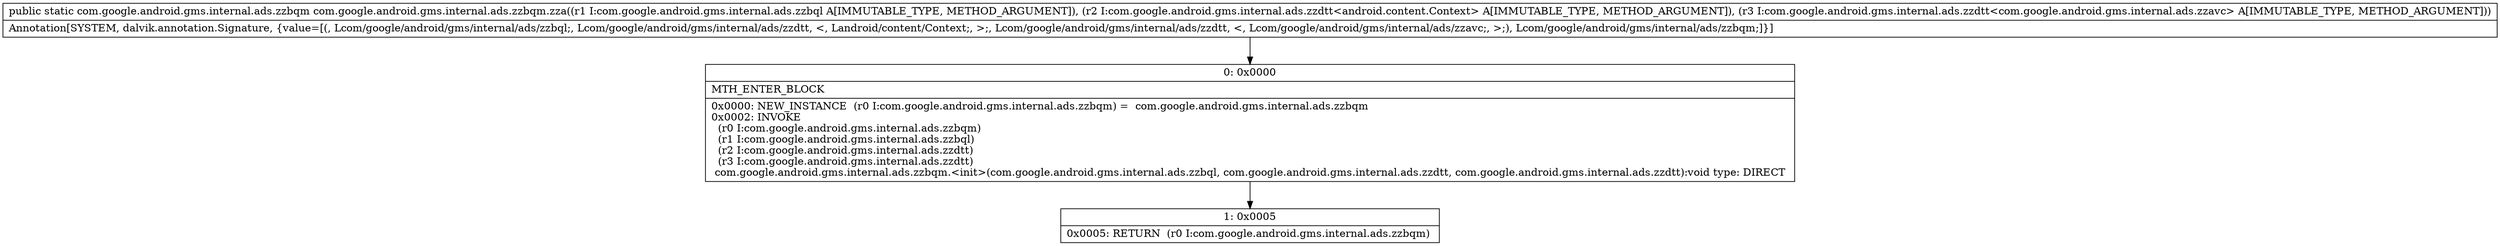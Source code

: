 digraph "CFG forcom.google.android.gms.internal.ads.zzbqm.zza(Lcom\/google\/android\/gms\/internal\/ads\/zzbql;Lcom\/google\/android\/gms\/internal\/ads\/zzdtt;Lcom\/google\/android\/gms\/internal\/ads\/zzdtt;)Lcom\/google\/android\/gms\/internal\/ads\/zzbqm;" {
Node_0 [shape=record,label="{0\:\ 0x0000|MTH_ENTER_BLOCK\l|0x0000: NEW_INSTANCE  (r0 I:com.google.android.gms.internal.ads.zzbqm) =  com.google.android.gms.internal.ads.zzbqm \l0x0002: INVOKE  \l  (r0 I:com.google.android.gms.internal.ads.zzbqm)\l  (r1 I:com.google.android.gms.internal.ads.zzbql)\l  (r2 I:com.google.android.gms.internal.ads.zzdtt)\l  (r3 I:com.google.android.gms.internal.ads.zzdtt)\l com.google.android.gms.internal.ads.zzbqm.\<init\>(com.google.android.gms.internal.ads.zzbql, com.google.android.gms.internal.ads.zzdtt, com.google.android.gms.internal.ads.zzdtt):void type: DIRECT \l}"];
Node_1 [shape=record,label="{1\:\ 0x0005|0x0005: RETURN  (r0 I:com.google.android.gms.internal.ads.zzbqm) \l}"];
MethodNode[shape=record,label="{public static com.google.android.gms.internal.ads.zzbqm com.google.android.gms.internal.ads.zzbqm.zza((r1 I:com.google.android.gms.internal.ads.zzbql A[IMMUTABLE_TYPE, METHOD_ARGUMENT]), (r2 I:com.google.android.gms.internal.ads.zzdtt\<android.content.Context\> A[IMMUTABLE_TYPE, METHOD_ARGUMENT]), (r3 I:com.google.android.gms.internal.ads.zzdtt\<com.google.android.gms.internal.ads.zzavc\> A[IMMUTABLE_TYPE, METHOD_ARGUMENT]))  | Annotation[SYSTEM, dalvik.annotation.Signature, \{value=[(, Lcom\/google\/android\/gms\/internal\/ads\/zzbql;, Lcom\/google\/android\/gms\/internal\/ads\/zzdtt, \<, Landroid\/content\/Context;, \>;, Lcom\/google\/android\/gms\/internal\/ads\/zzdtt, \<, Lcom\/google\/android\/gms\/internal\/ads\/zzavc;, \>;), Lcom\/google\/android\/gms\/internal\/ads\/zzbqm;]\}]\l}"];
MethodNode -> Node_0;
Node_0 -> Node_1;
}

